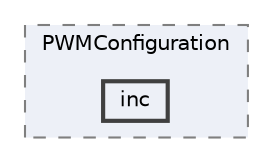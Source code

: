 digraph "EGEMOBİL/EEM_TASK/MotorDriveFeature/PWMConfiguration/inc"
{
 // LATEX_PDF_SIZE
  bgcolor="transparent";
  edge [fontname=Helvetica,fontsize=10,labelfontname=Helvetica,labelfontsize=10];
  node [fontname=Helvetica,fontsize=10,shape=box,height=0.2,width=0.4];
  compound=true
  subgraph clusterdir_ccffbb699b9fe73ea74e7c175d621a7a {
    graph [ bgcolor="#edf0f7", pencolor="grey50", label="PWMConfiguration", fontname=Helvetica,fontsize=10 style="filled,dashed", URL="dir_ccffbb699b9fe73ea74e7c175d621a7a.html",tooltip=""]
  dir_7bf16f92946c0f2427442e807549088b [label="inc", fillcolor="#edf0f7", color="grey25", style="filled,bold", URL="dir_7bf16f92946c0f2427442e807549088b.html",tooltip=""];
  }
}
